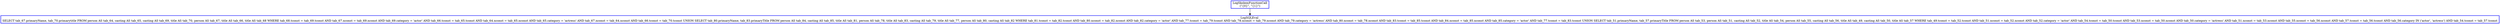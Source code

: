 digraph  g{
node [shape=rectangle, color=black, fontcolor=black, style=bold]
0 [label="LogSkolemFunctionCall
(\"{0}\", \"{1}\")" , color = blue] ; 
1 [label="LogSQLEval 
SELECT tab_67.primaryName, tab_70.primarytitle FROM person AS tab_64, casting AS tab_65, casting AS tab_69, title AS tab_70, person AS tab_67, title AS tab_66, title AS tab_68 WHERE tab_68.tconst = tab_69.tconst AND tab_67.nconst = tab_69.nconst AND tab_69.category = 'actor' AND tab_66.tconst = tab_65.tconst AND tab_64.nconst = tab_65.nconst AND tab_65.category = 'actress' AND tab_67.nconst = tab_64.nconst AND tab_66.tconst = tab_70.tconst UNION SELECT tab_80.primaryName, tab_83.primaryTitle FROM person AS tab_84, casting AS tab_85, title AS tab_81, person AS tab_78, title AS tab_83, casting AS tab_79, title AS tab_77, person AS tab_80, casting AS tab_82 WHERE tab_81.tconst = tab_82.tconst AND tab_80.nconst = tab_82.nconst AND tab_82.category = 'actor' AND tab_77.tconst = tab_79.tconst AND tab_78.nconst = tab_79.nconst AND tab_79.category = 'actress' AND tab_80.nconst = tab_78.nconst AND tab_83.tconst = tab_85.tconst AND tab_84.nconst = tab_85.nconst AND tab_85.category = 'actor' AND tab_77.tconst = tab_83.tconst UNION SELECT tab_51.primaryName, tab_57.primaryTitle FROM person AS tab_53, person AS tab_51, casting AS tab_52, title AS tab_54, person AS tab_55, casting AS tab_56, title AS tab_49, casting AS tab_50, title AS tab_57 WHERE tab_49.tconst = tab_52.tconst AND tab_51.nconst = tab_52.nconst AND tab_52.category = 'actor' AND tab_54.tconst = tab_50.tconst AND tab_53.nconst = tab_50.nconst AND tab_50.category = 'actress' AND tab_51.nconst = tab_53.nconst AND tab_55.nconst = tab_56.nconst AND tab_57.tconst = tab_56.tconst AND tab_56.category IN ('actor', 'actress') AND tab_54.tconst = tab_57.tconst", color = blue] ; 
0 -> 1 ; 
}

